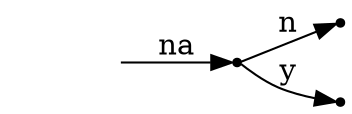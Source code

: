 digraph{
	rankdir=LR;
	root [shape=none,label=""];
	na [shape=point];
	n [shape=point];
	y [shape=point];
	root -> na [label="na"];
	na ->n [label="n"];
	na ->y [label="y"];
}

